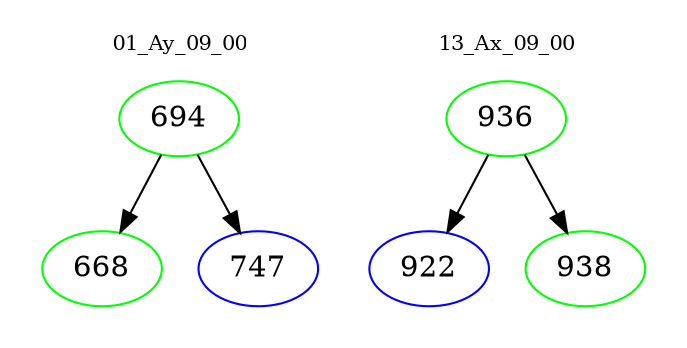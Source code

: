 digraph{
subgraph cluster_0 {
color = white
label = "01_Ay_09_00";
fontsize=10;
T0_694 [label="694", color="green"]
T0_694 -> T0_668 [color="black"]
T0_668 [label="668", color="green"]
T0_694 -> T0_747 [color="black"]
T0_747 [label="747", color="blue"]
}
subgraph cluster_1 {
color = white
label = "13_Ax_09_00";
fontsize=10;
T1_936 [label="936", color="green"]
T1_936 -> T1_922 [color="black"]
T1_922 [label="922", color="blue"]
T1_936 -> T1_938 [color="black"]
T1_938 [label="938", color="green"]
}
}
